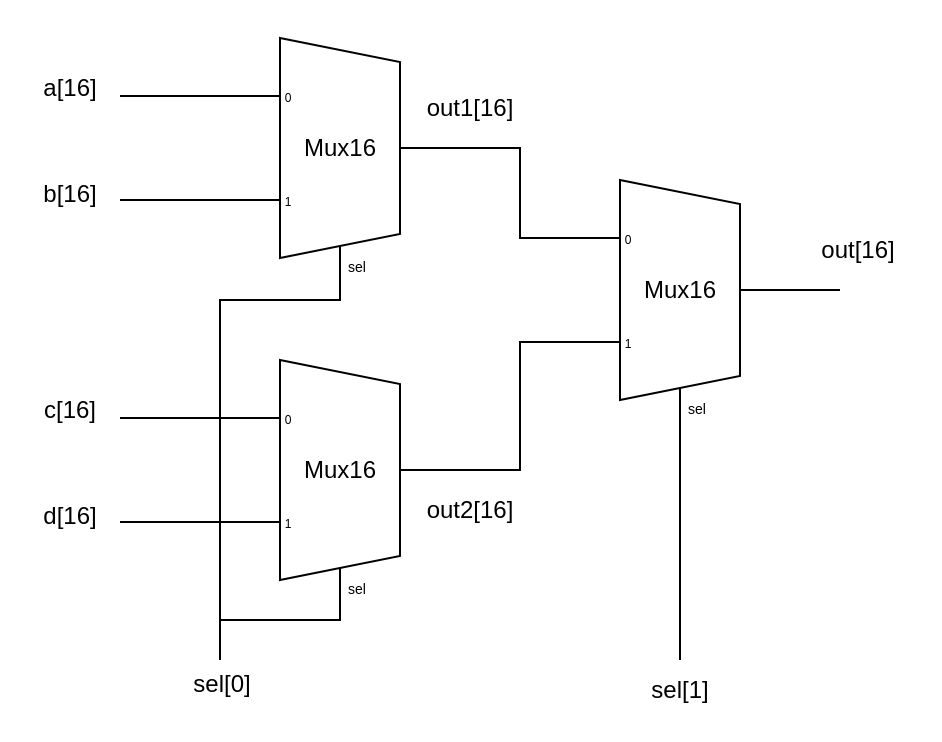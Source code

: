 <mxfile version="24.7.17">
  <diagram name="ページ1" id="kCZ1K9Wbg2DakUKIsbAN">
    <mxGraphModel dx="523" dy="413" grid="1" gridSize="10" guides="1" tooltips="1" connect="1" arrows="1" fold="1" page="1" pageScale="1" pageWidth="827" pageHeight="1169" math="0" shadow="0">
      <root>
        <mxCell id="0" />
        <mxCell id="1" parent="0" />
        <mxCell id="Q2xhgx171ck7sQDFLJzE-88" value="" style="rounded=0;whiteSpace=wrap;html=1;fillColor=none;strokeColor=none;" vertex="1" parent="1">
          <mxGeometry x="140" y="200" width="470" height="370" as="geometry" />
        </mxCell>
        <mxCell id="Q2xhgx171ck7sQDFLJzE-90" value="" style="endArrow=none;html=1;rounded=0;entryX=1;entryY=0.5;entryDx=0;entryDy=-5;entryPerimeter=0;exitX=0;exitY=0.217;exitDx=0;exitDy=3;exitPerimeter=0;" edge="1" parent="1" target="Q2xhgx171ck7sQDFLJzE-95" source="Q2xhgx171ck7sQDFLJzE-127">
          <mxGeometry width="50" height="50" relative="1" as="geometry">
            <mxPoint x="390" y="274" as="sourcePoint" />
            <mxPoint x="360.0" y="273.86" as="targetPoint" />
            <Array as="points">
              <mxPoint x="400" y="319" />
              <mxPoint x="400" y="274" />
            </Array>
          </mxGeometry>
        </mxCell>
        <mxCell id="Q2xhgx171ck7sQDFLJzE-91" value="" style="endArrow=none;html=1;rounded=0;entryX=0;entryY=0.217;entryDx=0;entryDy=3;entryPerimeter=0;" edge="1" parent="1" target="Q2xhgx171ck7sQDFLJzE-95">
          <mxGeometry width="50" height="50" relative="1" as="geometry">
            <mxPoint x="200" y="248" as="sourcePoint" />
            <mxPoint x="260" y="243.92" as="targetPoint" />
          </mxGeometry>
        </mxCell>
        <mxCell id="Q2xhgx171ck7sQDFLJzE-92" value="a[16]" style="text;html=1;align=center;verticalAlign=middle;whiteSpace=wrap;rounded=0;" vertex="1" parent="1">
          <mxGeometry x="150" y="229" width="50" height="30" as="geometry" />
        </mxCell>
        <mxCell id="Q2xhgx171ck7sQDFLJzE-93" value="b[16]" style="text;html=1;align=center;verticalAlign=middle;whiteSpace=wrap;rounded=0;" vertex="1" parent="1">
          <mxGeometry x="150" y="282" width="50" height="30" as="geometry" />
        </mxCell>
        <mxCell id="Q2xhgx171ck7sQDFLJzE-94" value="out1[16]" style="text;html=1;align=center;verticalAlign=middle;whiteSpace=wrap;rounded=0;" vertex="1" parent="1">
          <mxGeometry x="350" y="239" width="50" height="30" as="geometry" />
        </mxCell>
        <mxCell id="Q2xhgx171ck7sQDFLJzE-98" value="" style="endArrow=none;html=1;rounded=0;entryX=0;entryY=0.65;entryDx=0;entryDy=3;entryPerimeter=0;" edge="1" parent="1" target="Q2xhgx171ck7sQDFLJzE-95">
          <mxGeometry width="50" height="50" relative="1" as="geometry">
            <mxPoint x="200" y="300" as="sourcePoint" />
            <mxPoint x="270" y="299" as="targetPoint" />
          </mxGeometry>
        </mxCell>
        <mxCell id="Q2xhgx171ck7sQDFLJzE-110" value="" style="group" vertex="1" connectable="0" parent="1">
          <mxGeometry x="270" y="219" width="80" height="120" as="geometry" />
        </mxCell>
        <mxCell id="Q2xhgx171ck7sQDFLJzE-95" value="Mux" style="shadow=0;dashed=0;align=center;html=1;strokeWidth=1;shape=mxgraph.electrical.abstract.mux2;whiteSpace=wrap;" vertex="1" parent="Q2xhgx171ck7sQDFLJzE-110">
          <mxGeometry width="80" height="120" as="geometry" />
        </mxCell>
        <mxCell id="Q2xhgx171ck7sQDFLJzE-107" value="Mux16" style="text;html=1;align=center;verticalAlign=middle;whiteSpace=wrap;rounded=0;fillColor=default;" vertex="1" parent="Q2xhgx171ck7sQDFLJzE-110">
          <mxGeometry x="15" y="40" width="50" height="30" as="geometry" />
        </mxCell>
        <mxCell id="Q2xhgx171ck7sQDFLJzE-109" value="sel" style="text;html=1;align=center;verticalAlign=middle;whiteSpace=wrap;rounded=0;fontSize=7;fillColor=default;" vertex="1" parent="Q2xhgx171ck7sQDFLJzE-110">
          <mxGeometry x="41" y="110" width="15" height="10" as="geometry" />
        </mxCell>
        <mxCell id="Q2xhgx171ck7sQDFLJzE-111" value="" style="endArrow=none;html=1;rounded=0;entryX=1;entryY=0.5;entryDx=0;entryDy=-5;entryPerimeter=0;exitX=0;exitY=0.65;exitDx=0;exitDy=3;exitPerimeter=0;" edge="1" target="Q2xhgx171ck7sQDFLJzE-118" parent="1" source="Q2xhgx171ck7sQDFLJzE-127">
          <mxGeometry width="50" height="50" relative="1" as="geometry">
            <mxPoint x="390" y="435" as="sourcePoint" />
            <mxPoint x="360.0" y="434.86" as="targetPoint" />
            <Array as="points">
              <mxPoint x="400" y="371" />
              <mxPoint x="400" y="435" />
            </Array>
          </mxGeometry>
        </mxCell>
        <mxCell id="Q2xhgx171ck7sQDFLJzE-112" value="" style="endArrow=none;html=1;rounded=0;entryX=0;entryY=0.217;entryDx=0;entryDy=3;entryPerimeter=0;" edge="1" target="Q2xhgx171ck7sQDFLJzE-118" parent="1">
          <mxGeometry width="50" height="50" relative="1" as="geometry">
            <mxPoint x="200" y="409" as="sourcePoint" />
            <mxPoint x="260" y="404.92" as="targetPoint" />
          </mxGeometry>
        </mxCell>
        <mxCell id="Q2xhgx171ck7sQDFLJzE-113" value="c[16]" style="text;html=1;align=center;verticalAlign=middle;whiteSpace=wrap;rounded=0;" vertex="1" parent="1">
          <mxGeometry x="150" y="390" width="50" height="30" as="geometry" />
        </mxCell>
        <mxCell id="Q2xhgx171ck7sQDFLJzE-114" value="d[16]" style="text;html=1;align=center;verticalAlign=middle;whiteSpace=wrap;rounded=0;" vertex="1" parent="1">
          <mxGeometry x="150" y="443" width="50" height="30" as="geometry" />
        </mxCell>
        <mxCell id="Q2xhgx171ck7sQDFLJzE-115" value="out2[16]" style="text;html=1;align=center;verticalAlign=middle;whiteSpace=wrap;rounded=0;" vertex="1" parent="1">
          <mxGeometry x="350" y="440" width="50" height="30" as="geometry" />
        </mxCell>
        <mxCell id="Q2xhgx171ck7sQDFLJzE-116" value="" style="endArrow=none;html=1;rounded=0;entryX=0;entryY=0.65;entryDx=0;entryDy=3;entryPerimeter=0;" edge="1" target="Q2xhgx171ck7sQDFLJzE-118" parent="1">
          <mxGeometry width="50" height="50" relative="1" as="geometry">
            <mxPoint x="200" y="461" as="sourcePoint" />
            <mxPoint x="270" y="460" as="targetPoint" />
          </mxGeometry>
        </mxCell>
        <mxCell id="Q2xhgx171ck7sQDFLJzE-117" value="" style="group" vertex="1" connectable="0" parent="1">
          <mxGeometry x="270" y="380" width="80" height="120" as="geometry" />
        </mxCell>
        <mxCell id="Q2xhgx171ck7sQDFLJzE-118" value="Mux" style="shadow=0;dashed=0;align=center;html=1;strokeWidth=1;shape=mxgraph.electrical.abstract.mux2;whiteSpace=wrap;" vertex="1" parent="Q2xhgx171ck7sQDFLJzE-117">
          <mxGeometry width="80" height="120" as="geometry" />
        </mxCell>
        <mxCell id="Q2xhgx171ck7sQDFLJzE-119" value="Mux16" style="text;html=1;align=center;verticalAlign=middle;whiteSpace=wrap;rounded=0;fillColor=default;" vertex="1" parent="Q2xhgx171ck7sQDFLJzE-117">
          <mxGeometry x="15" y="40" width="50" height="30" as="geometry" />
        </mxCell>
        <mxCell id="Q2xhgx171ck7sQDFLJzE-120" value="sel" style="text;html=1;align=center;verticalAlign=middle;whiteSpace=wrap;rounded=0;fontSize=7;fillColor=default;" vertex="1" parent="Q2xhgx171ck7sQDFLJzE-117">
          <mxGeometry x="41" y="110" width="15" height="10" as="geometry" />
        </mxCell>
        <mxCell id="Q2xhgx171ck7sQDFLJzE-121" value="" style="endArrow=none;html=1;rounded=0;entryX=0.375;entryY=1;entryDx=10;entryDy=0;entryPerimeter=0;" edge="1" parent="1" target="Q2xhgx171ck7sQDFLJzE-95">
          <mxGeometry width="50" height="50" relative="1" as="geometry">
            <mxPoint x="250" y="530" as="sourcePoint" />
            <mxPoint x="310" y="350" as="targetPoint" />
            <Array as="points">
              <mxPoint x="250" y="350" />
              <mxPoint x="310" y="350" />
            </Array>
          </mxGeometry>
        </mxCell>
        <mxCell id="Q2xhgx171ck7sQDFLJzE-122" value="" style="endArrow=none;html=1;rounded=0;entryX=0.375;entryY=1;entryDx=10;entryDy=0;entryPerimeter=0;" edge="1" parent="1" target="Q2xhgx171ck7sQDFLJzE-118">
          <mxGeometry width="50" height="50" relative="1" as="geometry">
            <mxPoint x="250" y="510" as="sourcePoint" />
            <mxPoint x="390" y="510" as="targetPoint" />
            <Array as="points">
              <mxPoint x="310" y="510" />
            </Array>
          </mxGeometry>
        </mxCell>
        <mxCell id="Q2xhgx171ck7sQDFLJzE-123" value="sel[0]" style="text;html=1;align=center;verticalAlign=middle;whiteSpace=wrap;rounded=0;" vertex="1" parent="1">
          <mxGeometry x="226" y="527" width="50" height="30" as="geometry" />
        </mxCell>
        <mxCell id="Q2xhgx171ck7sQDFLJzE-126" value="" style="group" vertex="1" connectable="0" parent="1">
          <mxGeometry x="460" y="290" width="134" height="277" as="geometry" />
        </mxCell>
        <mxCell id="Q2xhgx171ck7sQDFLJzE-124" value="" style="endArrow=none;html=1;rounded=0;entryX=1;entryY=0.5;entryDx=0;entryDy=-5;entryPerimeter=0;" edge="1" target="Q2xhgx171ck7sQDFLJzE-127" parent="Q2xhgx171ck7sQDFLJzE-126">
          <mxGeometry width="50" height="50" relative="1" as="geometry">
            <mxPoint x="100" y="55" as="sourcePoint" />
            <mxPoint x="70.0" y="54.86" as="targetPoint" />
          </mxGeometry>
        </mxCell>
        <mxCell id="Q2xhgx171ck7sQDFLJzE-125" value="out[16]" style="text;html=1;align=center;verticalAlign=middle;whiteSpace=wrap;rounded=0;" vertex="1" parent="Q2xhgx171ck7sQDFLJzE-126">
          <mxGeometry x="84" y="20" width="50" height="30" as="geometry" />
        </mxCell>
        <mxCell id="Q2xhgx171ck7sQDFLJzE-127" value="Mux" style="shadow=0;dashed=0;align=center;html=1;strokeWidth=1;shape=mxgraph.electrical.abstract.mux2;whiteSpace=wrap;" vertex="1" parent="Q2xhgx171ck7sQDFLJzE-126">
          <mxGeometry x="-20" width="80" height="120" as="geometry" />
        </mxCell>
        <mxCell id="Q2xhgx171ck7sQDFLJzE-128" value="Mux16" style="text;html=1;align=center;verticalAlign=middle;whiteSpace=wrap;rounded=0;fillColor=default;" vertex="1" parent="Q2xhgx171ck7sQDFLJzE-126">
          <mxGeometry x="-5" y="40" width="50" height="30" as="geometry" />
        </mxCell>
        <mxCell id="Q2xhgx171ck7sQDFLJzE-129" value="sel" style="text;html=1;align=center;verticalAlign=middle;whiteSpace=wrap;rounded=0;fontSize=7;fillColor=default;" vertex="1" parent="Q2xhgx171ck7sQDFLJzE-126">
          <mxGeometry x="21" y="110" width="15" height="10" as="geometry" />
        </mxCell>
        <mxCell id="Q2xhgx171ck7sQDFLJzE-130" value="" style="endArrow=none;html=1;rounded=0;entryX=0.375;entryY=1;entryDx=10;entryDy=0;entryPerimeter=0;" edge="1" target="Q2xhgx171ck7sQDFLJzE-127" parent="Q2xhgx171ck7sQDFLJzE-126">
          <mxGeometry width="50" height="50" relative="1" as="geometry">
            <mxPoint x="20" y="240" as="sourcePoint" />
            <mxPoint x="100" y="130" as="targetPoint" />
            <Array as="points">
              <mxPoint x="20" y="130" />
            </Array>
          </mxGeometry>
        </mxCell>
        <mxCell id="Q2xhgx171ck7sQDFLJzE-131" value="sel[1]" style="text;html=1;align=center;verticalAlign=middle;whiteSpace=wrap;rounded=0;" vertex="1" parent="Q2xhgx171ck7sQDFLJzE-126">
          <mxGeometry x="-5" y="240" width="50" height="30" as="geometry" />
        </mxCell>
      </root>
    </mxGraphModel>
  </diagram>
</mxfile>
